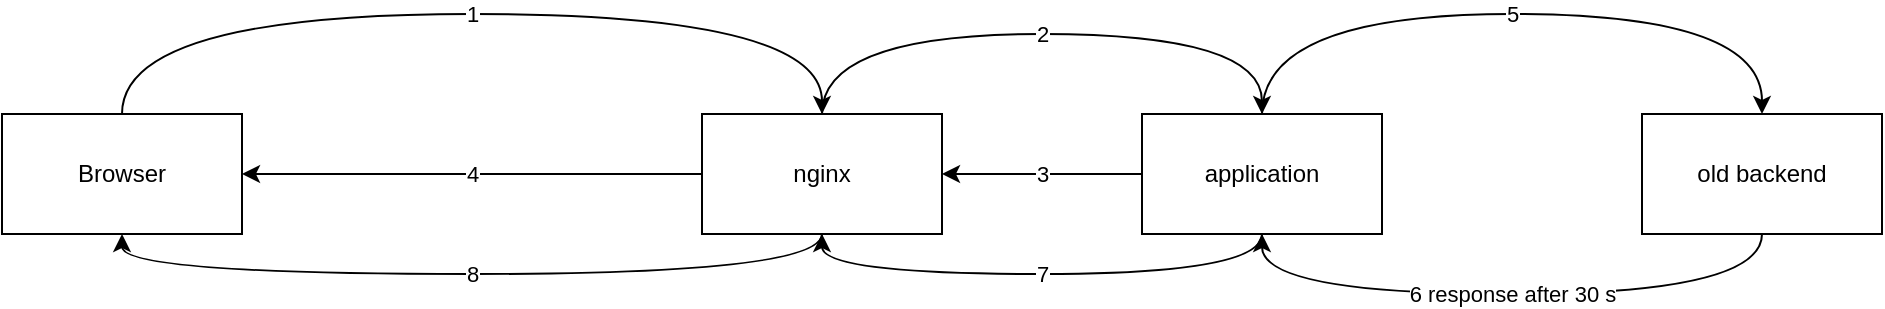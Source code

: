 <mxfile version="15.5.4" type="embed"><diagram id="d4dyhtMNGb3-wHRHn1S1" name="Page-1"><mxGraphModel dx="1059" dy="491" grid="1" gridSize="10" guides="1" tooltips="1" connect="1" arrows="1" fold="1" page="1" pageScale="1" pageWidth="850" pageHeight="1100" math="0" shadow="0"><root><mxCell id="0"/><mxCell id="1" parent="0"/><mxCell id="10" value="5" style="edgeStyle=orthogonalEdgeStyle;rounded=0;orthogonalLoop=1;jettySize=auto;html=1;curved=1;" edge="1" parent="1" source="2" target="5"><mxGeometry relative="1" as="geometry"><Array as="points"><mxPoint x="1300" y="140"/><mxPoint x="1550" y="140"/></Array></mxGeometry></mxCell><mxCell id="12" value="3" style="edgeStyle=orthogonalEdgeStyle;curved=1;rounded=0;orthogonalLoop=1;jettySize=auto;html=1;" edge="1" parent="1" source="2" target="3"><mxGeometry relative="1" as="geometry"/></mxCell><mxCell id="14" value="7" style="edgeStyle=orthogonalEdgeStyle;curved=1;rounded=0;orthogonalLoop=1;jettySize=auto;html=1;entryX=0.5;entryY=1;entryDx=0;entryDy=0;" edge="1" parent="1" source="2" target="3"><mxGeometry relative="1" as="geometry"><Array as="points"><mxPoint x="1300" y="270"/><mxPoint x="1080" y="270"/></Array></mxGeometry></mxCell><mxCell id="2" value="application" style="rounded=0;whiteSpace=wrap;html=1;" vertex="1" parent="1"><mxGeometry x="1240" y="190" width="120" height="60" as="geometry"/></mxCell><mxCell id="9" value="2" style="edgeStyle=orthogonalEdgeStyle;rounded=0;orthogonalLoop=1;jettySize=auto;html=1;curved=1;" edge="1" parent="1" source="3" target="2"><mxGeometry relative="1" as="geometry"><Array as="points"><mxPoint x="1080" y="150"/><mxPoint x="1300" y="150"/></Array></mxGeometry></mxCell><mxCell id="13" value="4" style="edgeStyle=orthogonalEdgeStyle;curved=1;rounded=0;orthogonalLoop=1;jettySize=auto;html=1;" edge="1" parent="1" source="3" target="4"><mxGeometry relative="1" as="geometry"/></mxCell><mxCell id="15" value="8" style="edgeStyle=orthogonalEdgeStyle;curved=1;rounded=0;orthogonalLoop=1;jettySize=auto;html=1;entryX=0.5;entryY=1;entryDx=0;entryDy=0;" edge="1" parent="1" source="3" target="4"><mxGeometry relative="1" as="geometry"><Array as="points"><mxPoint x="1080" y="270"/><mxPoint x="730" y="270"/></Array></mxGeometry></mxCell><mxCell id="3" value="nginx" style="rounded=0;whiteSpace=wrap;html=1;" vertex="1" parent="1"><mxGeometry x="1020" y="190" width="120" height="60" as="geometry"/></mxCell><mxCell id="7" value="1" style="edgeStyle=orthogonalEdgeStyle;rounded=0;orthogonalLoop=1;jettySize=auto;html=1;curved=1;" edge="1" parent="1" source="4" target="3"><mxGeometry relative="1" as="geometry"><Array as="points"><mxPoint x="730" y="140"/><mxPoint x="1080" y="140"/></Array></mxGeometry></mxCell><mxCell id="4" value="Browser" style="rounded=0;whiteSpace=wrap;html=1;" vertex="1" parent="1"><mxGeometry x="670" y="190" width="120" height="60" as="geometry"/></mxCell><mxCell id="11" value="6 response after 30 s" style="edgeStyle=orthogonalEdgeStyle;curved=1;rounded=0;orthogonalLoop=1;jettySize=auto;html=1;" edge="1" parent="1" source="5" target="2"><mxGeometry relative="1" as="geometry"><Array as="points"><mxPoint x="1550" y="280"/><mxPoint x="1300" y="280"/></Array></mxGeometry></mxCell><mxCell id="5" value="old backend" style="rounded=0;whiteSpace=wrap;html=1;" vertex="1" parent="1"><mxGeometry x="1490" y="190" width="120" height="60" as="geometry"/></mxCell></root></mxGraphModel></diagram></mxfile>